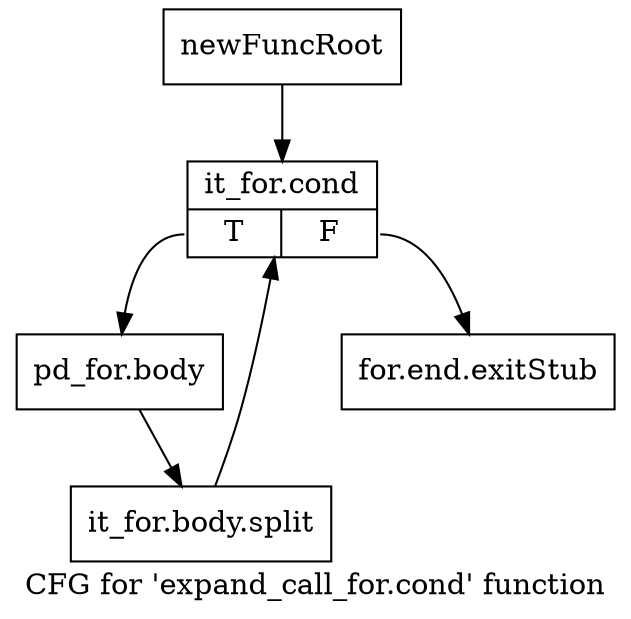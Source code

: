 digraph "CFG for 'expand_call_for.cond' function" {
	label="CFG for 'expand_call_for.cond' function";

	Node0x7a4e180 [shape=record,label="{newFuncRoot}"];
	Node0x7a4e180 -> Node0x7a4e220;
	Node0x7a4e1d0 [shape=record,label="{for.end.exitStub}"];
	Node0x7a4e220 [shape=record,label="{it_for.cond|{<s0>T|<s1>F}}"];
	Node0x7a4e220:s0 -> Node0x7a4e270;
	Node0x7a4e220:s1 -> Node0x7a4e1d0;
	Node0x7a4e270 [shape=record,label="{pd_for.body}"];
	Node0x7a4e270 -> Node0xf135950;
	Node0xf135950 [shape=record,label="{it_for.body.split}"];
	Node0xf135950 -> Node0x7a4e220;
}
